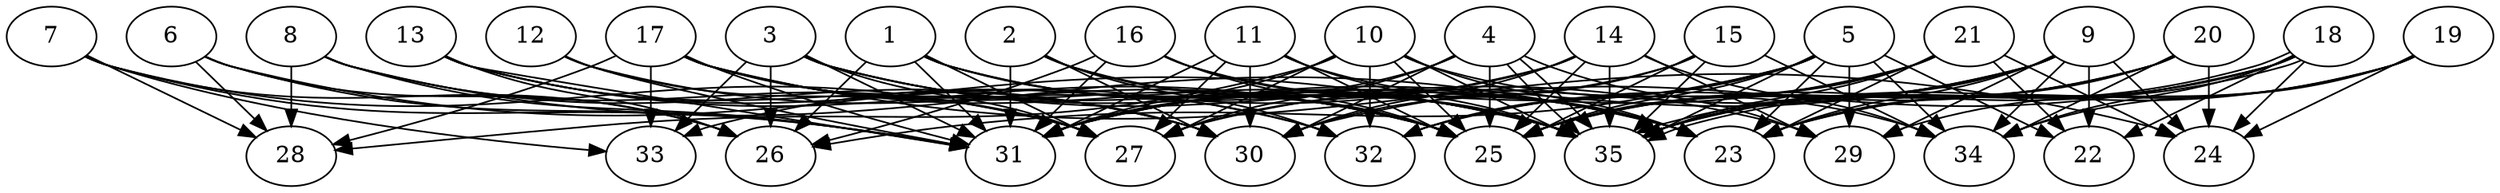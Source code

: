 // DAG automatically generated by daggen at Thu Oct  3 14:05:37 2019
// ./daggen --dot -n 35 --ccr 0.3 --fat 0.9 --regular 0.9 --density 0.9 --mindata 5242880 --maxdata 52428800 
digraph G {
  1 [size="57661440", alpha="0.15", expect_size="17298432"] 
  1 -> 23 [size ="17298432"]
  1 -> 25 [size ="17298432"]
  1 -> 26 [size ="17298432"]
  1 -> 27 [size ="17298432"]
  1 -> 31 [size ="17298432"]
  1 -> 35 [size ="17298432"]
  2 [size="28675413", alpha="0.01", expect_size="8602624"] 
  2 -> 25 [size ="8602624"]
  2 -> 30 [size ="8602624"]
  2 -> 31 [size ="8602624"]
  2 -> 32 [size ="8602624"]
  2 -> 35 [size ="8602624"]
  3 [size="18862080", alpha="0.18", expect_size="5658624"] 
  3 -> 23 [size ="5658624"]
  3 -> 26 [size ="5658624"]
  3 -> 27 [size ="5658624"]
  3 -> 29 [size ="5658624"]
  3 -> 31 [size ="5658624"]
  3 -> 33 [size ="5658624"]
  3 -> 35 [size ="5658624"]
  4 [size="27719680", alpha="0.14", expect_size="8315904"] 
  4 -> 25 [size ="8315904"]
  4 -> 27 [size ="8315904"]
  4 -> 29 [size ="8315904"]
  4 -> 30 [size ="8315904"]
  4 -> 31 [size ="8315904"]
  4 -> 35 [size ="8315904"]
  4 -> 35 [size ="8315904"]
  5 [size="94877013", alpha="0.19", expect_size="28463104"] 
  5 -> 22 [size ="28463104"]
  5 -> 23 [size ="28463104"]
  5 -> 25 [size ="28463104"]
  5 -> 26 [size ="28463104"]
  5 -> 29 [size ="28463104"]
  5 -> 31 [size ="28463104"]
  5 -> 32 [size ="28463104"]
  5 -> 34 [size ="28463104"]
  5 -> 35 [size ="28463104"]
  6 [size="67215360", alpha="0.13", expect_size="20164608"] 
  6 -> 26 [size ="20164608"]
  6 -> 28 [size ="20164608"]
  6 -> 31 [size ="20164608"]
  6 -> 35 [size ="20164608"]
  7 [size="171973973", alpha="0.12", expect_size="51592192"] 
  7 -> 26 [size ="51592192"]
  7 -> 27 [size ="51592192"]
  7 -> 28 [size ="51592192"]
  7 -> 31 [size ="51592192"]
  7 -> 33 [size ="51592192"]
  8 [size="149780480", alpha="0.13", expect_size="44934144"] 
  8 -> 23 [size ="44934144"]
  8 -> 27 [size ="44934144"]
  8 -> 28 [size ="44934144"]
  8 -> 30 [size ="44934144"]
  8 -> 31 [size ="44934144"]
  9 [size="128211627", alpha="0.17", expect_size="38463488"] 
  9 -> 22 [size ="38463488"]
  9 -> 23 [size ="38463488"]
  9 -> 24 [size ="38463488"]
  9 -> 25 [size ="38463488"]
  9 -> 27 [size ="38463488"]
  9 -> 29 [size ="38463488"]
  9 -> 31 [size ="38463488"]
  9 -> 34 [size ="38463488"]
  9 -> 35 [size ="38463488"]
  10 [size="100427093", alpha="0.17", expect_size="30128128"] 
  10 -> 23 [size ="30128128"]
  10 -> 25 [size ="30128128"]
  10 -> 27 [size ="30128128"]
  10 -> 28 [size ="30128128"]
  10 -> 31 [size ="30128128"]
  10 -> 32 [size ="30128128"]
  10 -> 34 [size ="30128128"]
  10 -> 35 [size ="30128128"]
  11 [size="119780693", alpha="0.01", expect_size="35934208"] 
  11 -> 23 [size ="35934208"]
  11 -> 25 [size ="35934208"]
  11 -> 27 [size ="35934208"]
  11 -> 30 [size ="35934208"]
  11 -> 31 [size ="35934208"]
  11 -> 35 [size ="35934208"]
  12 [size="79482880", alpha="0.06", expect_size="23844864"] 
  12 -> 25 [size ="23844864"]
  12 -> 27 [size ="23844864"]
  12 -> 31 [size ="23844864"]
  13 [size="87685120", alpha="0.06", expect_size="26305536"] 
  13 -> 25 [size ="26305536"]
  13 -> 26 [size ="26305536"]
  13 -> 30 [size ="26305536"]
  13 -> 31 [size ="26305536"]
  13 -> 32 [size ="26305536"]
  14 [size="75301547", alpha="0.15", expect_size="22590464"] 
  14 -> 25 [size ="22590464"]
  14 -> 29 [size ="22590464"]
  14 -> 30 [size ="22590464"]
  14 -> 31 [size ="22590464"]
  14 -> 33 [size ="22590464"]
  14 -> 34 [size ="22590464"]
  14 -> 35 [size ="22590464"]
  15 [size="27989333", alpha="0.20", expect_size="8396800"] 
  15 -> 25 [size ="8396800"]
  15 -> 27 [size ="8396800"]
  15 -> 30 [size ="8396800"]
  15 -> 34 [size ="8396800"]
  15 -> 35 [size ="8396800"]
  16 [size="18295467", alpha="0.14", expect_size="5488640"] 
  16 -> 23 [size ="5488640"]
  16 -> 25 [size ="5488640"]
  16 -> 26 [size ="5488640"]
  16 -> 31 [size ="5488640"]
  16 -> 35 [size ="5488640"]
  17 [size="116838400", alpha="0.08", expect_size="35051520"] 
  17 -> 24 [size ="35051520"]
  17 -> 25 [size ="35051520"]
  17 -> 28 [size ="35051520"]
  17 -> 30 [size ="35051520"]
  17 -> 31 [size ="35051520"]
  17 -> 32 [size ="35051520"]
  17 -> 33 [size ="35051520"]
  17 -> 35 [size ="35051520"]
  18 [size="51165867", alpha="0.14", expect_size="15349760"] 
  18 -> 22 [size ="15349760"]
  18 -> 23 [size ="15349760"]
  18 -> 24 [size ="15349760"]
  18 -> 25 [size ="15349760"]
  18 -> 30 [size ="15349760"]
  18 -> 34 [size ="15349760"]
  18 -> 35 [size ="15349760"]
  18 -> 35 [size ="15349760"]
  19 [size="155849387", alpha="0.03", expect_size="46754816"] 
  19 -> 23 [size ="46754816"]
  19 -> 24 [size ="46754816"]
  19 -> 29 [size ="46754816"]
  19 -> 34 [size ="46754816"]
  19 -> 35 [size ="46754816"]
  20 [size="129208320", alpha="0.07", expect_size="38762496"] 
  20 -> 23 [size ="38762496"]
  20 -> 24 [size ="38762496"]
  20 -> 25 [size ="38762496"]
  20 -> 32 [size ="38762496"]
  20 -> 34 [size ="38762496"]
  20 -> 35 [size ="38762496"]
  21 [size="108711253", alpha="0.17", expect_size="32613376"] 
  21 -> 22 [size ="32613376"]
  21 -> 23 [size ="32613376"]
  21 -> 24 [size ="32613376"]
  21 -> 25 [size ="32613376"]
  21 -> 31 [size ="32613376"]
  21 -> 32 [size ="32613376"]
  21 -> 35 [size ="32613376"]
  22 [size="114459307", alpha="0.08", expect_size="34337792"] 
  23 [size="164867413", alpha="0.19", expect_size="49460224"] 
  24 [size="54743040", alpha="0.12", expect_size="16422912"] 
  25 [size="171301547", alpha="0.14", expect_size="51390464"] 
  26 [size="167901867", alpha="0.03", expect_size="50370560"] 
  27 [size="117200213", alpha="0.12", expect_size="35160064"] 
  28 [size="25268907", alpha="0.17", expect_size="7580672"] 
  29 [size="133311147", alpha="0.16", expect_size="39993344"] 
  30 [size="155897173", alpha="0.06", expect_size="46769152"] 
  31 [size="57108480", alpha="0.09", expect_size="17132544"] 
  32 [size="34416640", alpha="0.20", expect_size="10324992"] 
  33 [size="99027627", alpha="0.19", expect_size="29708288"] 
  34 [size="95037440", alpha="0.06", expect_size="28511232"] 
  35 [size="32696320", alpha="0.15", expect_size="9808896"] 
}
